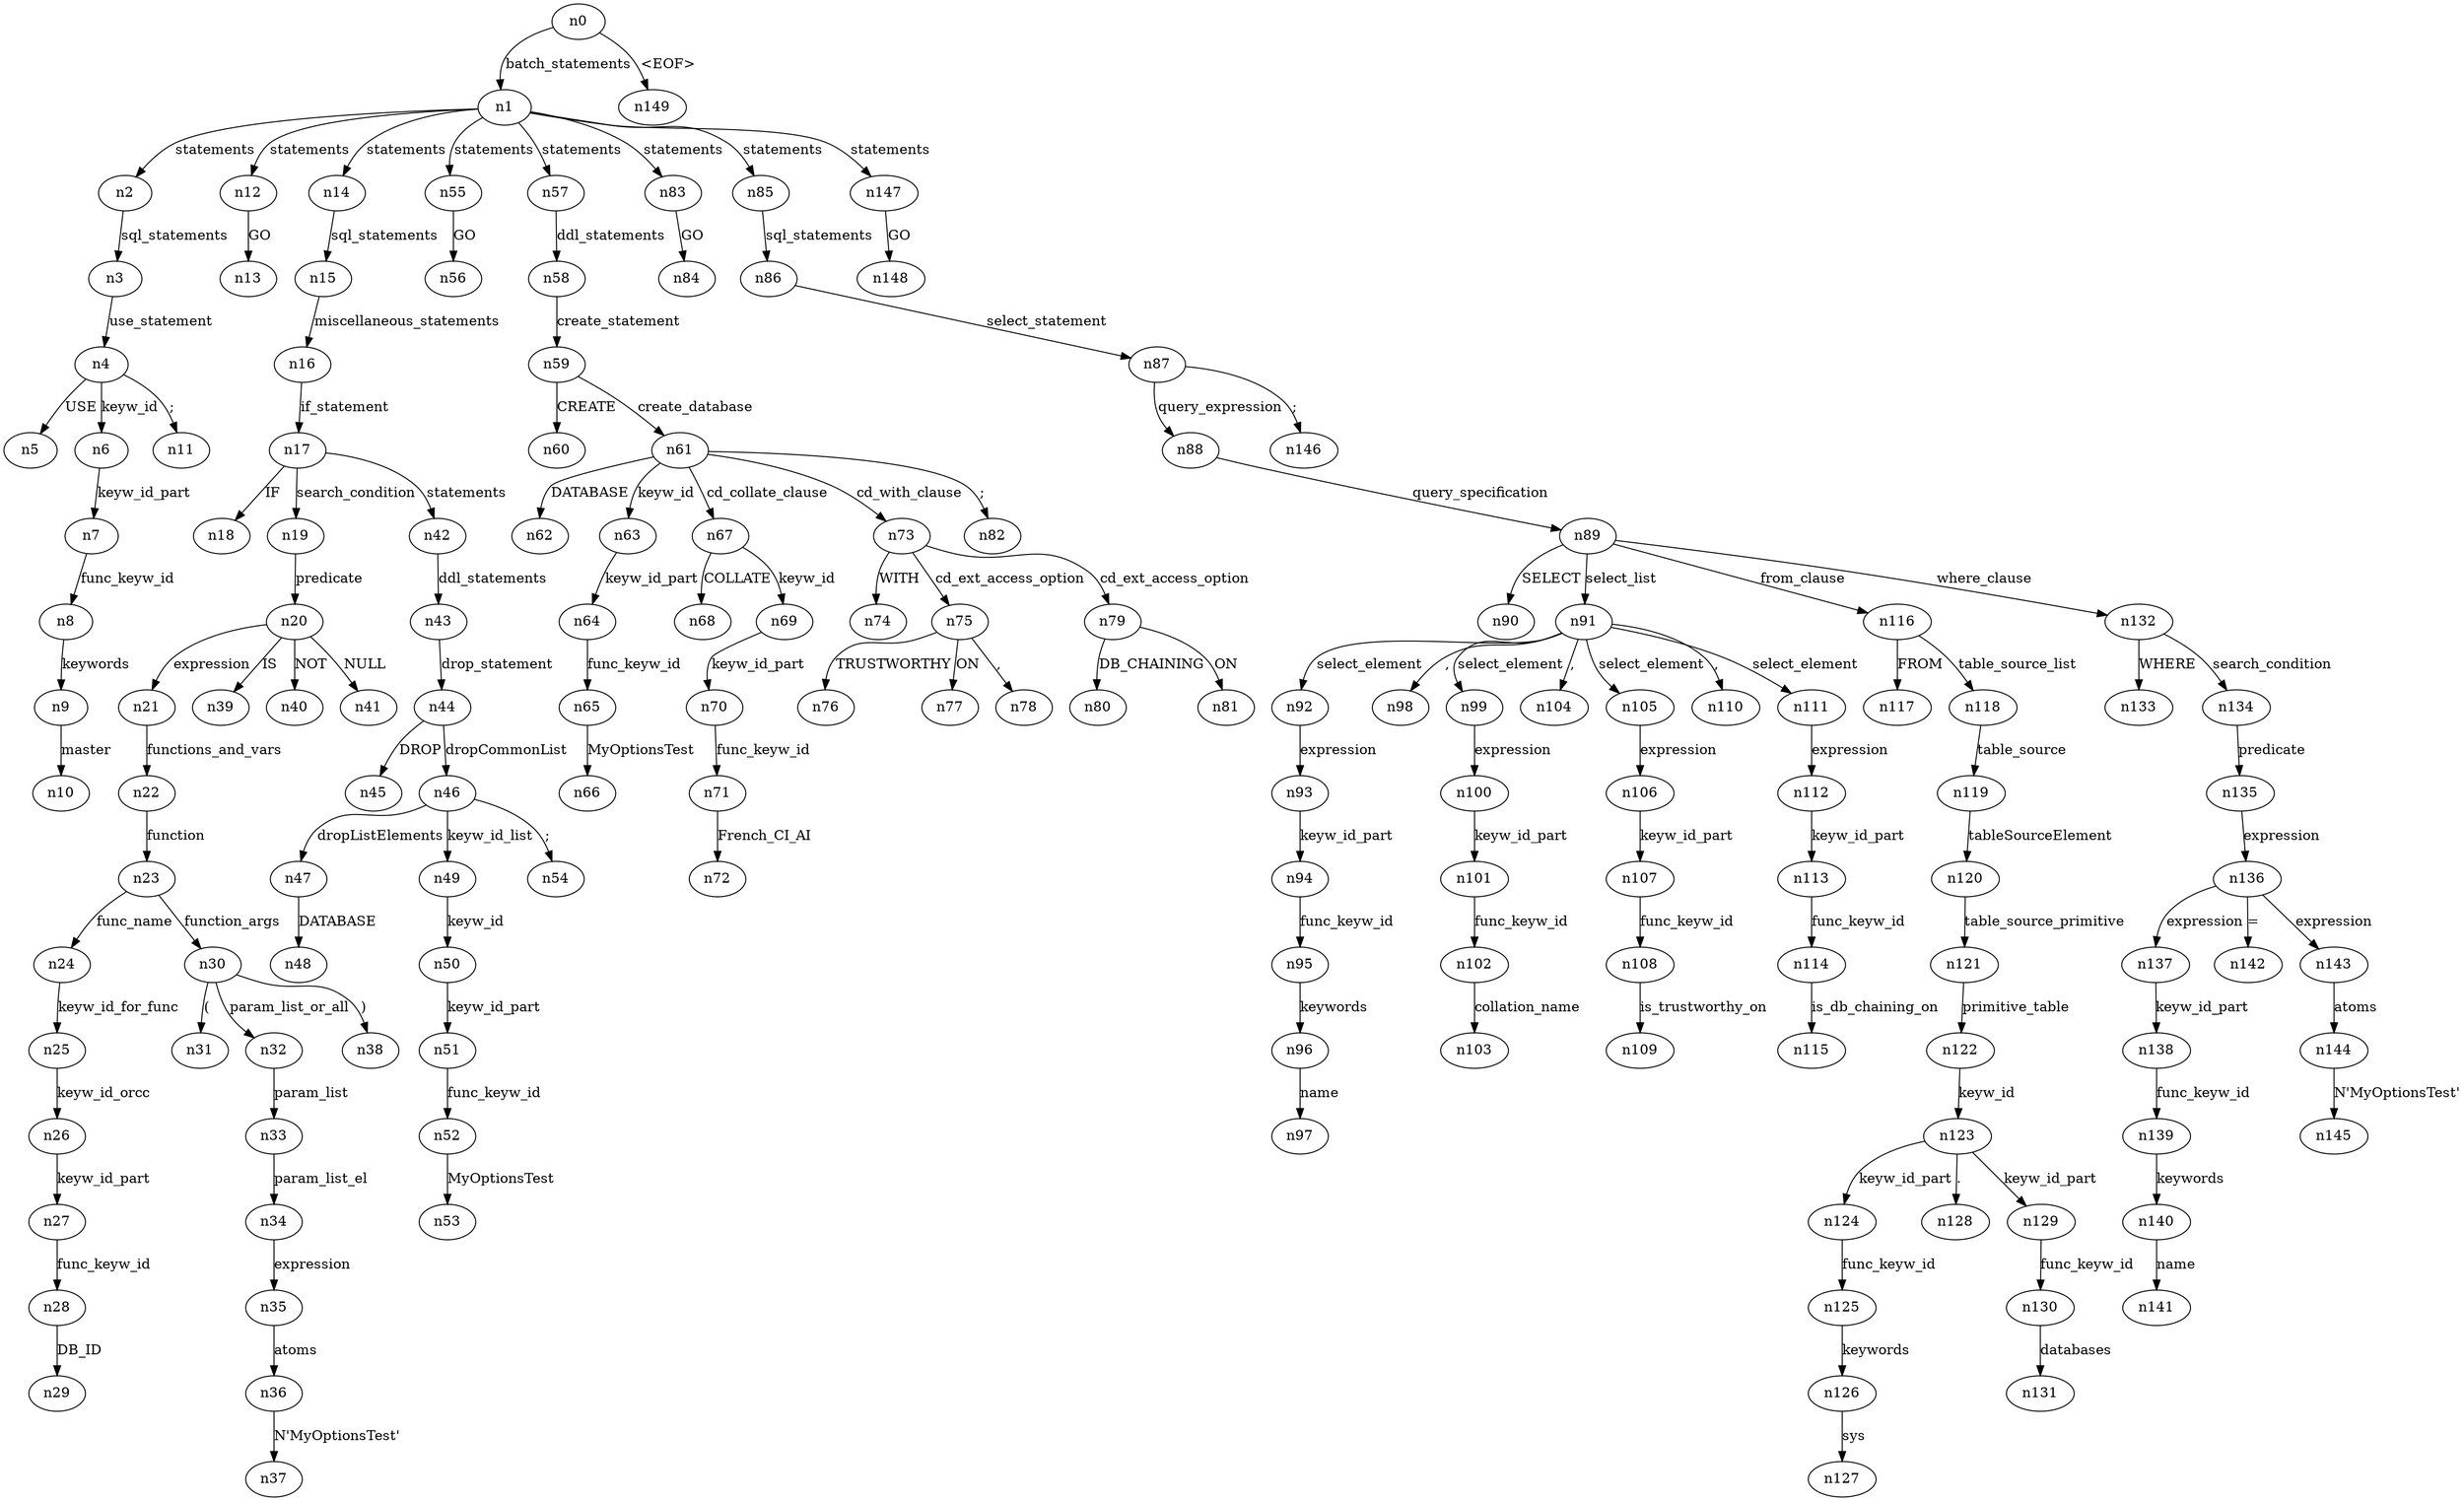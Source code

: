 digraph ParseTree {
  n0 -> n1 [label="batch_statements"];
  n1 -> n2 [label="statements"];
  n2 -> n3 [label="sql_statements"];
  n3 -> n4 [label="use_statement"];
  n4 -> n5 [label="USE"];
  n4 -> n6 [label="keyw_id"];
  n6 -> n7 [label="keyw_id_part"];
  n7 -> n8 [label="func_keyw_id"];
  n8 -> n9 [label="keywords"];
  n9 -> n10 [label="master"];
  n4 -> n11 [label=";"];
  n1 -> n12 [label="statements"];
  n12 -> n13 [label="GO"];
  n1 -> n14 [label="statements"];
  n14 -> n15 [label="sql_statements"];
  n15 -> n16 [label="miscellaneous_statements"];
  n16 -> n17 [label="if_statement"];
  n17 -> n18 [label="IF"];
  n17 -> n19 [label="search_condition"];
  n19 -> n20 [label="predicate"];
  n20 -> n21 [label="expression"];
  n21 -> n22 [label="functions_and_vars"];
  n22 -> n23 [label="function"];
  n23 -> n24 [label="func_name"];
  n24 -> n25 [label="keyw_id_for_func"];
  n25 -> n26 [label="keyw_id_orcc"];
  n26 -> n27 [label="keyw_id_part"];
  n27 -> n28 [label="func_keyw_id"];
  n28 -> n29 [label="DB_ID"];
  n23 -> n30 [label="function_args"];
  n30 -> n31 [label="("];
  n30 -> n32 [label="param_list_or_all"];
  n32 -> n33 [label="param_list"];
  n33 -> n34 [label="param_list_el"];
  n34 -> n35 [label="expression"];
  n35 -> n36 [label="atoms"];
  n36 -> n37 [label="N'MyOptionsTest'"];
  n30 -> n38 [label=")"];
  n20 -> n39 [label="IS"];
  n20 -> n40 [label="NOT"];
  n20 -> n41 [label="NULL"];
  n17 -> n42 [label="statements"];
  n42 -> n43 [label="ddl_statements"];
  n43 -> n44 [label="drop_statement"];
  n44 -> n45 [label="DROP"];
  n44 -> n46 [label="dropCommonList"];
  n46 -> n47 [label="dropListElements"];
  n47 -> n48 [label="DATABASE"];
  n46 -> n49 [label="keyw_id_list"];
  n49 -> n50 [label="keyw_id"];
  n50 -> n51 [label="keyw_id_part"];
  n51 -> n52 [label="func_keyw_id"];
  n52 -> n53 [label="MyOptionsTest"];
  n46 -> n54 [label=";"];
  n1 -> n55 [label="statements"];
  n55 -> n56 [label="GO"];
  n1 -> n57 [label="statements"];
  n57 -> n58 [label="ddl_statements"];
  n58 -> n59 [label="create_statement"];
  n59 -> n60 [label="CREATE"];
  n59 -> n61 [label="create_database"];
  n61 -> n62 [label="DATABASE"];
  n61 -> n63 [label="keyw_id"];
  n63 -> n64 [label="keyw_id_part"];
  n64 -> n65 [label="func_keyw_id"];
  n65 -> n66 [label="MyOptionsTest"];
  n61 -> n67 [label="cd_collate_clause"];
  n67 -> n68 [label="COLLATE"];
  n67 -> n69 [label="keyw_id"];
  n69 -> n70 [label="keyw_id_part"];
  n70 -> n71 [label="func_keyw_id"];
  n71 -> n72 [label="French_CI_AI"];
  n61 -> n73 [label="cd_with_clause"];
  n73 -> n74 [label="WITH"];
  n73 -> n75 [label="cd_ext_access_option"];
  n75 -> n76 [label="TRUSTWORTHY"];
  n75 -> n77 [label="ON"];
  n75 -> n78 [label=","];
  n73 -> n79 [label="cd_ext_access_option"];
  n79 -> n80 [label="DB_CHAINING"];
  n79 -> n81 [label="ON"];
  n61 -> n82 [label=";"];
  n1 -> n83 [label="statements"];
  n83 -> n84 [label="GO"];
  n1 -> n85 [label="statements"];
  n85 -> n86 [label="sql_statements"];
  n86 -> n87 [label="select_statement"];
  n87 -> n88 [label="query_expression"];
  n88 -> n89 [label="query_specification"];
  n89 -> n90 [label="SELECT"];
  n89 -> n91 [label="select_list"];
  n91 -> n92 [label="select_element"];
  n92 -> n93 [label="expression"];
  n93 -> n94 [label="keyw_id_part"];
  n94 -> n95 [label="func_keyw_id"];
  n95 -> n96 [label="keywords"];
  n96 -> n97 [label="name"];
  n91 -> n98 [label=","];
  n91 -> n99 [label="select_element"];
  n99 -> n100 [label="expression"];
  n100 -> n101 [label="keyw_id_part"];
  n101 -> n102 [label="func_keyw_id"];
  n102 -> n103 [label="collation_name"];
  n91 -> n104 [label=","];
  n91 -> n105 [label="select_element"];
  n105 -> n106 [label="expression"];
  n106 -> n107 [label="keyw_id_part"];
  n107 -> n108 [label="func_keyw_id"];
  n108 -> n109 [label="is_trustworthy_on"];
  n91 -> n110 [label=","];
  n91 -> n111 [label="select_element"];
  n111 -> n112 [label="expression"];
  n112 -> n113 [label="keyw_id_part"];
  n113 -> n114 [label="func_keyw_id"];
  n114 -> n115 [label="is_db_chaining_on"];
  n89 -> n116 [label="from_clause"];
  n116 -> n117 [label="FROM"];
  n116 -> n118 [label="table_source_list"];
  n118 -> n119 [label="table_source"];
  n119 -> n120 [label="tableSourceElement"];
  n120 -> n121 [label="table_source_primitive"];
  n121 -> n122 [label="primitive_table"];
  n122 -> n123 [label="keyw_id"];
  n123 -> n124 [label="keyw_id_part"];
  n124 -> n125 [label="func_keyw_id"];
  n125 -> n126 [label="keywords"];
  n126 -> n127 [label="sys"];
  n123 -> n128 [label="."];
  n123 -> n129 [label="keyw_id_part"];
  n129 -> n130 [label="func_keyw_id"];
  n130 -> n131 [label="databases"];
  n89 -> n132 [label="where_clause"];
  n132 -> n133 [label="WHERE"];
  n132 -> n134 [label="search_condition"];
  n134 -> n135 [label="predicate"];
  n135 -> n136 [label="expression"];
  n136 -> n137 [label="expression"];
  n137 -> n138 [label="keyw_id_part"];
  n138 -> n139 [label="func_keyw_id"];
  n139 -> n140 [label="keywords"];
  n140 -> n141 [label="name"];
  n136 -> n142 [label="="];
  n136 -> n143 [label="expression"];
  n143 -> n144 [label="atoms"];
  n144 -> n145 [label="N'MyOptionsTest'"];
  n87 -> n146 [label=";"];
  n1 -> n147 [label="statements"];
  n147 -> n148 [label="GO"];
  n0 -> n149 [label="<EOF>"];
}